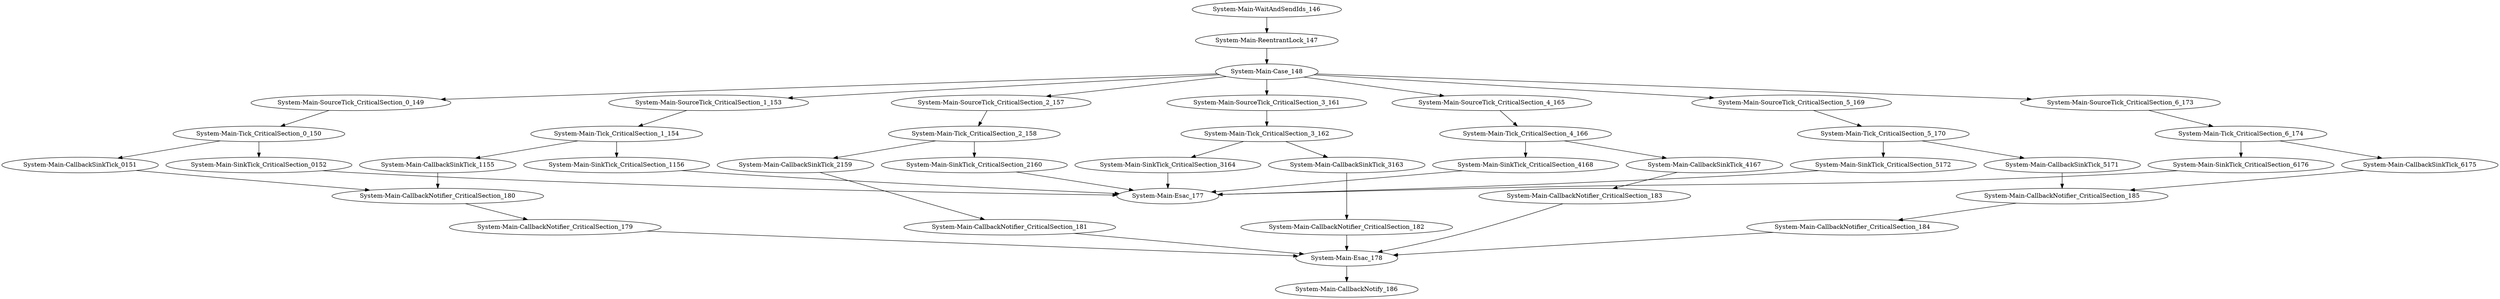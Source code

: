 digraph {
"8759" [label="System-Main-WaitAndSendIds_146"]
"8760" [label="System-Main-ReentrantLock_147"]
"8761" [label="System-Main-Case_148"]
"8762" [label="System-Main-SourceTick_CriticalSection_0_149"]
"8763" [label="System-Main-Tick_CriticalSection_0_150"]
"8764" [label="System-Main-CallbackSinkTick_0151"]
"8765" [label="System-Main-SinkTick_CriticalSection_0152"]
"8766" [label="System-Main-SourceTick_CriticalSection_1_153"]
"8767" [label="System-Main-Tick_CriticalSection_1_154"]
"8768" [label="System-Main-CallbackSinkTick_1155"]
"8769" [label="System-Main-SinkTick_CriticalSection_1156"]
"8770" [label="System-Main-SourceTick_CriticalSection_2_157"]
"8771" [label="System-Main-Tick_CriticalSection_2_158"]
"8772" [label="System-Main-CallbackSinkTick_2159"]
"8773" [label="System-Main-SinkTick_CriticalSection_2160"]
"8774" [label="System-Main-SourceTick_CriticalSection_3_161"]
"8775" [label="System-Main-Tick_CriticalSection_3_162"]
"8776" [label="System-Main-CallbackSinkTick_3163"]
"8777" [label="System-Main-SinkTick_CriticalSection_3164"]
"8778" [label="System-Main-SourceTick_CriticalSection_4_165"]
"8779" [label="System-Main-Tick_CriticalSection_4_166"]
"8780" [label="System-Main-CallbackSinkTick_4167"]
"8781" [label="System-Main-SinkTick_CriticalSection_4168"]
"8782" [label="System-Main-SourceTick_CriticalSection_5_169"]
"8783" [label="System-Main-Tick_CriticalSection_5_170"]
"8784" [label="System-Main-CallbackSinkTick_5171"]
"8785" [label="System-Main-SinkTick_CriticalSection_5172"]
"8786" [label="System-Main-SourceTick_CriticalSection_6_173"]
"8787" [label="System-Main-Tick_CriticalSection_6_174"]
"8788" [label="System-Main-CallbackSinkTick_6175"]
"8789" [label="System-Main-SinkTick_CriticalSection_6176"]
"8790" [label="System-Main-Esac_177"]
"8791" [label="System-Main-CallbackNotifier_CriticalSection_180"]
"8792" [label="System-Main-CallbackNotifier_CriticalSection_179"]
"8793" [label="System-Main-CallbackNotifier_CriticalSection_181"]
"8794" [label="System-Main-CallbackNotifier_CriticalSection_182"]
"8795" [label="System-Main-CallbackNotifier_CriticalSection_183"]
"8796" [label="System-Main-CallbackNotifier_CriticalSection_185"]
"8797" [label="System-Main-CallbackNotifier_CriticalSection_184"]
"8798" [label="System-Main-Esac_178"]
"8799" [label="System-Main-CallbackNotify_186"]
"8759" -> "8760"[label=""];
"8760" -> "8761"[label=""];
"8761" -> "8762"[label=""];
"8762" -> "8763"[label=""];
"8763" -> "8764"[label=""];
"8763" -> "8765"[label=""];
"8761" -> "8766"[label=""];
"8766" -> "8767"[label=""];
"8767" -> "8768"[label=""];
"8767" -> "8769"[label=""];
"8761" -> "8770"[label=""];
"8770" -> "8771"[label=""];
"8771" -> "8772"[label=""];
"8771" -> "8773"[label=""];
"8761" -> "8774"[label=""];
"8774" -> "8775"[label=""];
"8775" -> "8776"[label=""];
"8775" -> "8777"[label=""];
"8761" -> "8778"[label=""];
"8778" -> "8779"[label=""];
"8779" -> "8780"[label=""];
"8779" -> "8781"[label=""];
"8761" -> "8782"[label=""];
"8782" -> "8783"[label=""];
"8783" -> "8784"[label=""];
"8783" -> "8785"[label=""];
"8761" -> "8786"[label=""];
"8786" -> "8787"[label=""];
"8787" -> "8788"[label=""];
"8787" -> "8789"[label=""];
"8789" -> "8790"[label=""];
"8769" -> "8790"[label=""];
"8785" -> "8790"[label=""];
"8765" -> "8790"[label=""];
"8773" -> "8790"[label=""];
"8781" -> "8790"[label=""];
"8777" -> "8790"[label=""];
"8768" -> "8791"[label=""];
"8764" -> "8791"[label=""];
"8791" -> "8792"[label=""];
"8772" -> "8793"[label=""];
"8776" -> "8794"[label=""];
"8780" -> "8795"[label=""];
"8788" -> "8796"[label=""];
"8784" -> "8796"[label=""];
"8796" -> "8797"[label=""];
"8797" -> "8798"[label=""];
"8792" -> "8798"[label=""];
"8795" -> "8798"[label=""];
"8794" -> "8798"[label=""];
"8793" -> "8798"[label=""];
"8798" -> "8799"[label=""];
}
